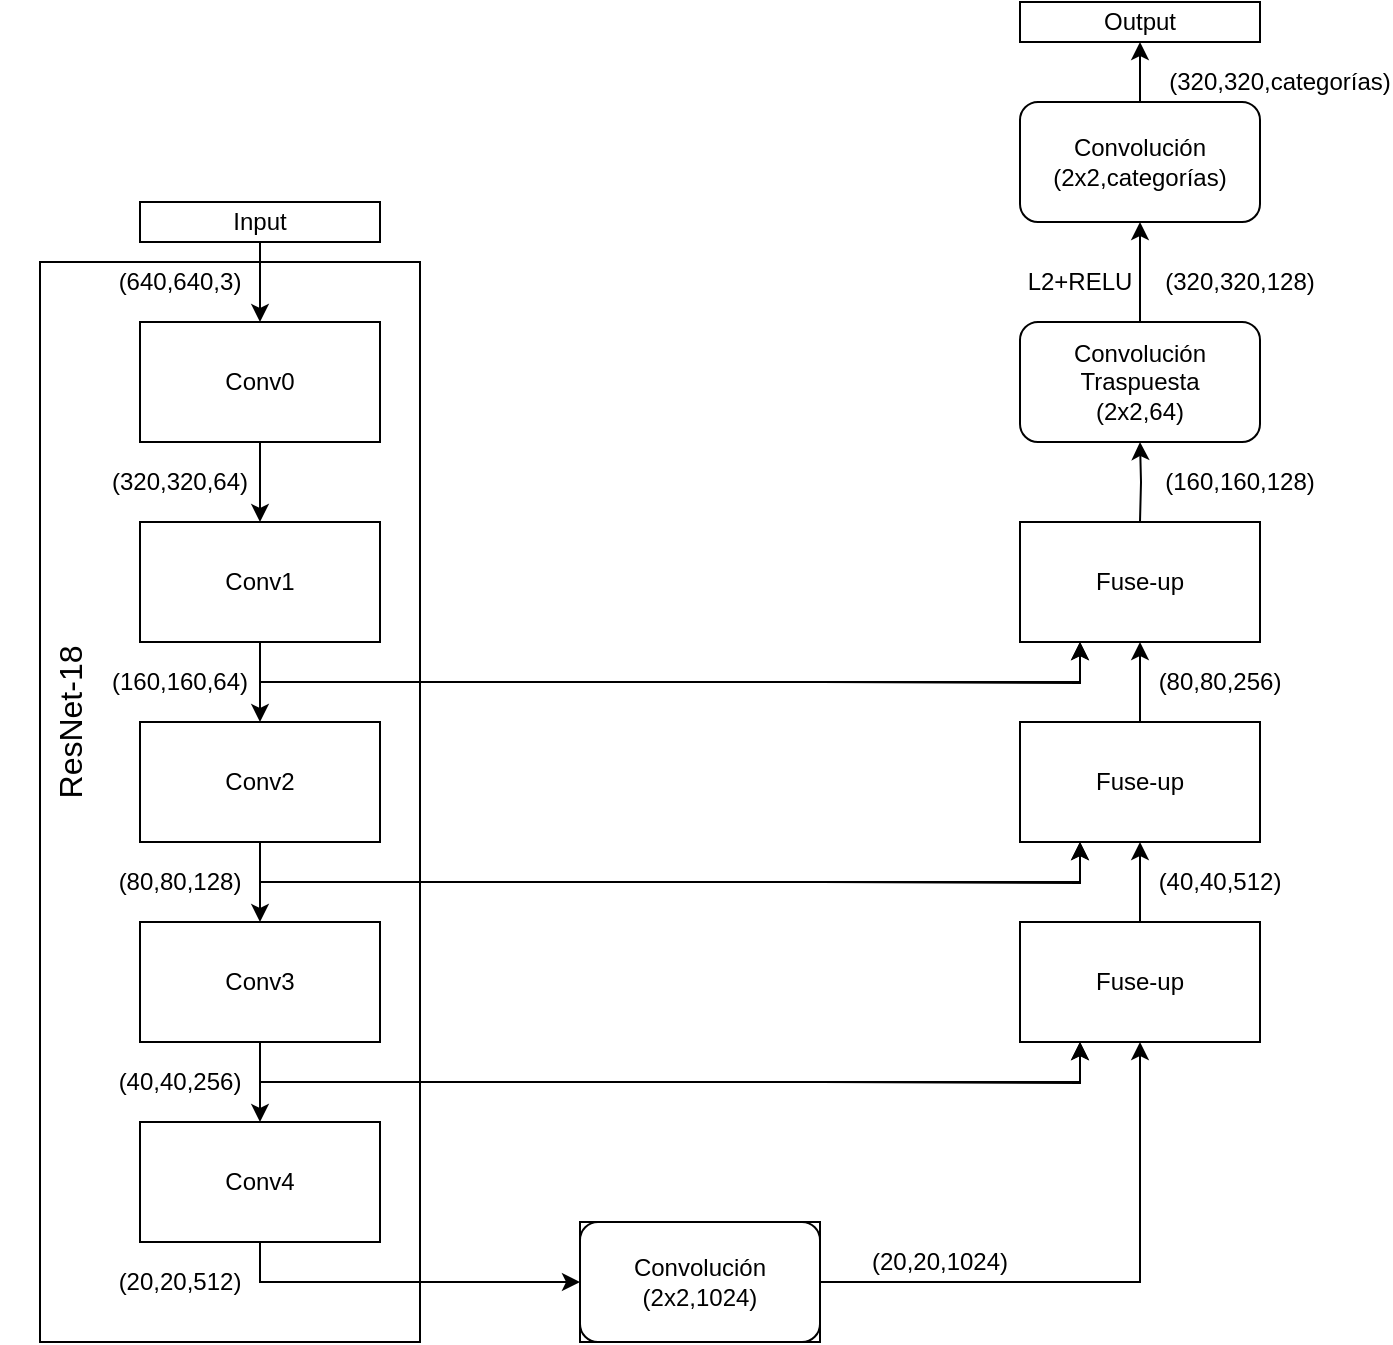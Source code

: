 <mxfile version="13.9.2" type="device" pages="2"><diagram id="hmMCSnsPNJcpCr6YKXEO" name="Page-1"><mxGraphModel dx="1422" dy="1865" grid="1" gridSize="10" guides="1" tooltips="1" connect="1" arrows="1" fold="1" page="1" pageScale="1" pageWidth="850" pageHeight="1100" math="0" shadow="0"><root><mxCell id="0"/><mxCell id="1" parent="0"/><mxCell id="dNM_J1vEn28DvA4uqvdx-1" value="" style="rounded=0;whiteSpace=wrap;html=1;fillColor=none;" parent="1" vertex="1"><mxGeometry x="70" y="83" width="190" height="540" as="geometry"/></mxCell><mxCell id="tcMPDzOzU07q1JCKf_pF-14" style="edgeStyle=orthogonalEdgeStyle;rounded=0;orthogonalLoop=1;jettySize=auto;html=1;exitX=0.5;exitY=1;exitDx=0;exitDy=0;" parent="1" source="tcMPDzOzU07q1JCKf_pF-1" target="tcMPDzOzU07q1JCKf_pF-2" edge="1"><mxGeometry relative="1" as="geometry"/></mxCell><mxCell id="tcMPDzOzU07q1JCKf_pF-1" value="Conv0" style="rounded=0;whiteSpace=wrap;html=1;" parent="1" vertex="1"><mxGeometry x="120" y="113" width="120" height="60" as="geometry"/></mxCell><mxCell id="tcMPDzOzU07q1JCKf_pF-16" style="edgeStyle=orthogonalEdgeStyle;rounded=0;orthogonalLoop=1;jettySize=auto;html=1;exitX=0.5;exitY=1;exitDx=0;exitDy=0;" parent="1" source="tcMPDzOzU07q1JCKf_pF-2" target="tcMPDzOzU07q1JCKf_pF-3" edge="1"><mxGeometry relative="1" as="geometry"/></mxCell><mxCell id="tcMPDzOzU07q1JCKf_pF-39" style="edgeStyle=orthogonalEdgeStyle;rounded=0;orthogonalLoop=1;jettySize=auto;html=1;exitX=0.5;exitY=1;exitDx=0;exitDy=0;" parent="1" source="tcMPDzOzU07q1JCKf_pF-2" edge="1"><mxGeometry relative="1" as="geometry"><mxPoint x="590" y="273" as="targetPoint"/><Array as="points"><mxPoint x="180" y="293"/></Array></mxGeometry></mxCell><mxCell id="tcMPDzOzU07q1JCKf_pF-2" value="Conv1" style="rounded=0;whiteSpace=wrap;html=1;" parent="1" vertex="1"><mxGeometry x="120" y="213" width="120" height="60" as="geometry"/></mxCell><mxCell id="tcMPDzOzU07q1JCKf_pF-17" style="edgeStyle=orthogonalEdgeStyle;rounded=0;orthogonalLoop=1;jettySize=auto;html=1;exitX=0.5;exitY=1;exitDx=0;exitDy=0;" parent="1" source="tcMPDzOzU07q1JCKf_pF-3" target="tcMPDzOzU07q1JCKf_pF-4" edge="1"><mxGeometry relative="1" as="geometry"/></mxCell><mxCell id="tcMPDzOzU07q1JCKf_pF-37" style="edgeStyle=orthogonalEdgeStyle;rounded=0;orthogonalLoop=1;jettySize=auto;html=1;exitX=0.5;exitY=1;exitDx=0;exitDy=0;entryX=0.25;entryY=1;entryDx=0;entryDy=0;" parent="1" source="tcMPDzOzU07q1JCKf_pF-3" target="tcMPDzOzU07q1JCKf_pF-8" edge="1"><mxGeometry relative="1" as="geometry"><mxPoint x="340" y="393" as="targetPoint"/><Array as="points"><mxPoint x="180" y="393"/><mxPoint x="590" y="393"/></Array></mxGeometry></mxCell><mxCell id="tcMPDzOzU07q1JCKf_pF-3" value="Conv2" style="rounded=0;whiteSpace=wrap;html=1;" parent="1" vertex="1"><mxGeometry x="120" y="313" width="120" height="60" as="geometry"/></mxCell><mxCell id="tcMPDzOzU07q1JCKf_pF-18" style="edgeStyle=orthogonalEdgeStyle;rounded=0;orthogonalLoop=1;jettySize=auto;html=1;exitX=0.5;exitY=1;exitDx=0;exitDy=0;entryX=0.5;entryY=0;entryDx=0;entryDy=0;" parent="1" source="tcMPDzOzU07q1JCKf_pF-4" target="tcMPDzOzU07q1JCKf_pF-5" edge="1"><mxGeometry relative="1" as="geometry"/></mxCell><mxCell id="tcMPDzOzU07q1JCKf_pF-27" style="edgeStyle=orthogonalEdgeStyle;rounded=0;orthogonalLoop=1;jettySize=auto;html=1;exitX=0.5;exitY=1;exitDx=0;exitDy=0;entryX=0.25;entryY=1;entryDx=0;entryDy=0;" parent="1" source="tcMPDzOzU07q1JCKf_pF-4" target="tcMPDzOzU07q1JCKf_pF-9" edge="1"><mxGeometry relative="1" as="geometry"><mxPoint x="340" y="493" as="targetPoint"/><Array as="points"><mxPoint x="180" y="493"/><mxPoint x="590" y="493"/></Array></mxGeometry></mxCell><mxCell id="tcMPDzOzU07q1JCKf_pF-4" value="Conv3" style="rounded=0;whiteSpace=wrap;html=1;" parent="1" vertex="1"><mxGeometry x="120" y="413" width="120" height="60" as="geometry"/></mxCell><mxCell id="tcMPDzOzU07q1JCKf_pF-20" style="edgeStyle=orthogonalEdgeStyle;rounded=0;orthogonalLoop=1;jettySize=auto;html=1;exitX=0.5;exitY=1;exitDx=0;exitDy=0;entryX=0;entryY=0.5;entryDx=0;entryDy=0;" parent="1" source="tcMPDzOzU07q1JCKf_pF-5" target="tcMPDzOzU07q1JCKf_pF-19" edge="1"><mxGeometry relative="1" as="geometry"/></mxCell><mxCell id="tcMPDzOzU07q1JCKf_pF-5" value="Conv4" style="rounded=0;whiteSpace=wrap;html=1;" parent="1" vertex="1"><mxGeometry x="120" y="513" width="120" height="60" as="geometry"/></mxCell><mxCell id="tcMPDzOzU07q1JCKf_pF-6" value="Output" style="rounded=0;whiteSpace=wrap;html=1;" parent="1" vertex="1"><mxGeometry x="560" y="-47" width="120" height="20" as="geometry"/></mxCell><mxCell id="tcMPDzOzU07q1JCKf_pF-7" value="Fuse-up" style="rounded=0;whiteSpace=wrap;html=1;" parent="1" vertex="1"><mxGeometry x="560" y="213" width="120" height="60" as="geometry"/></mxCell><mxCell id="tcMPDzOzU07q1JCKf_pF-35" style="edgeStyle=orthogonalEdgeStyle;rounded=0;orthogonalLoop=1;jettySize=auto;html=1;exitX=0.5;exitY=0;exitDx=0;exitDy=0;" parent="1" source="tcMPDzOzU07q1JCKf_pF-8" target="tcMPDzOzU07q1JCKf_pF-7" edge="1"><mxGeometry relative="1" as="geometry"/></mxCell><mxCell id="tcMPDzOzU07q1JCKf_pF-8" value="Fuse-up" style="rounded=0;whiteSpace=wrap;html=1;" parent="1" vertex="1"><mxGeometry x="560" y="313" width="120" height="60" as="geometry"/></mxCell><mxCell id="tcMPDzOzU07q1JCKf_pF-34" style="edgeStyle=orthogonalEdgeStyle;rounded=0;orthogonalLoop=1;jettySize=auto;html=1;exitX=0.5;exitY=0;exitDx=0;exitDy=0;entryX=0.5;entryY=1;entryDx=0;entryDy=0;" parent="1" source="tcMPDzOzU07q1JCKf_pF-9" target="tcMPDzOzU07q1JCKf_pF-8" edge="1"><mxGeometry relative="1" as="geometry"/></mxCell><mxCell id="tcMPDzOzU07q1JCKf_pF-9" value="Fuse-up" style="rounded=0;whiteSpace=wrap;html=1;" parent="1" vertex="1"><mxGeometry x="560" y="413" width="120" height="60" as="geometry"/></mxCell><mxCell id="tcMPDzOzU07q1JCKf_pF-11" value="(640,640,3)" style="text;html=1;strokeColor=none;fillColor=none;align=center;verticalAlign=middle;whiteSpace=wrap;rounded=0;" parent="1" vertex="1"><mxGeometry x="120" y="83" width="40" height="20" as="geometry"/></mxCell><mxCell id="tcMPDzOzU07q1JCKf_pF-12" value="" style="endArrow=classic;html=1;entryX=0.5;entryY=0;entryDx=0;entryDy=0;" parent="1" target="tcMPDzOzU07q1JCKf_pF-1" edge="1"><mxGeometry width="50" height="50" relative="1" as="geometry"><mxPoint x="180" y="73" as="sourcePoint"/><mxPoint x="430" y="193" as="targetPoint"/></mxGeometry></mxCell><mxCell id="tcMPDzOzU07q1JCKf_pF-13" value="Input" style="rounded=0;whiteSpace=wrap;html=1;" parent="1" vertex="1"><mxGeometry x="120" y="53" width="120" height="20" as="geometry"/></mxCell><mxCell id="tcMPDzOzU07q1JCKf_pF-15" value="(160,160,64)" style="text;html=1;strokeColor=none;fillColor=none;align=center;verticalAlign=middle;whiteSpace=wrap;rounded=0;" parent="1" vertex="1"><mxGeometry x="120" y="283" width="40" height="20" as="geometry"/></mxCell><mxCell id="tcMPDzOzU07q1JCKf_pF-24" style="edgeStyle=orthogonalEdgeStyle;rounded=0;orthogonalLoop=1;jettySize=auto;html=1;exitX=1;exitY=0.5;exitDx=0;exitDy=0;" parent="1" source="tcMPDzOzU07q1JCKf_pF-19" target="tcMPDzOzU07q1JCKf_pF-9" edge="1"><mxGeometry relative="1" as="geometry"><mxPoint x="620" y="573" as="targetPoint"/></mxGeometry></mxCell><mxCell id="tcMPDzOzU07q1JCKf_pF-19" value="Non-local" style="rounded=0;whiteSpace=wrap;html=1;" parent="1" vertex="1"><mxGeometry x="340" y="563" width="120" height="60" as="geometry"/></mxCell><mxCell id="tcMPDzOzU07q1JCKf_pF-23" value="(20,20,512)" style="text;html=1;strokeColor=none;fillColor=none;align=center;verticalAlign=middle;whiteSpace=wrap;rounded=0;" parent="1" vertex="1"><mxGeometry x="120" y="583" width="40" height="20" as="geometry"/></mxCell><mxCell id="tcMPDzOzU07q1JCKf_pF-25" value="&lt;div&gt;(20,20,1024)&lt;/div&gt;" style="text;html=1;strokeColor=none;fillColor=none;align=center;verticalAlign=middle;whiteSpace=wrap;rounded=0;" parent="1" vertex="1"><mxGeometry x="500" y="573" width="40" height="20" as="geometry"/></mxCell><mxCell id="tcMPDzOzU07q1JCKf_pF-29" style="edgeStyle=orthogonalEdgeStyle;rounded=0;orthogonalLoop=1;jettySize=auto;html=1;exitX=1;exitY=0.5;exitDx=0;exitDy=0;entryX=0.25;entryY=1;entryDx=0;entryDy=0;" parent="1" target="tcMPDzOzU07q1JCKf_pF-9" edge="1"><mxGeometry relative="1" as="geometry"><mxPoint x="460" y="493" as="sourcePoint"/></mxGeometry></mxCell><mxCell id="tcMPDzOzU07q1JCKf_pF-30" value="(40,40,256)" style="text;html=1;strokeColor=none;fillColor=none;align=center;verticalAlign=middle;whiteSpace=wrap;rounded=0;" parent="1" vertex="1"><mxGeometry x="120" y="483" width="40" height="20" as="geometry"/></mxCell><mxCell id="tcMPDzOzU07q1JCKf_pF-38" style="edgeStyle=orthogonalEdgeStyle;rounded=0;orthogonalLoop=1;jettySize=auto;html=1;exitX=1;exitY=0.5;exitDx=0;exitDy=0;entryX=0.25;entryY=1;entryDx=0;entryDy=0;" parent="1" target="tcMPDzOzU07q1JCKf_pF-8" edge="1"><mxGeometry relative="1" as="geometry"><mxPoint x="460" y="393" as="sourcePoint"/></mxGeometry></mxCell><mxCell id="tcMPDzOzU07q1JCKf_pF-40" style="edgeStyle=orthogonalEdgeStyle;rounded=0;orthogonalLoop=1;jettySize=auto;html=1;exitX=1;exitY=0.5;exitDx=0;exitDy=0;entryX=0.25;entryY=1;entryDx=0;entryDy=0;" parent="1" target="tcMPDzOzU07q1JCKf_pF-7" edge="1"><mxGeometry relative="1" as="geometry"><mxPoint x="460" y="293" as="sourcePoint"/></mxGeometry></mxCell><mxCell id="tcMPDzOzU07q1JCKf_pF-41" value="&lt;div&gt;(80,80,128)&lt;/div&gt;" style="text;html=1;strokeColor=none;fillColor=none;align=center;verticalAlign=middle;whiteSpace=wrap;rounded=0;" parent="1" vertex="1"><mxGeometry x="120" y="383" width="40" height="20" as="geometry"/></mxCell><mxCell id="tcMPDzOzU07q1JCKf_pF-45" value="(320,320,64)" style="text;html=1;strokeColor=none;fillColor=none;align=center;verticalAlign=middle;whiteSpace=wrap;rounded=0;" parent="1" vertex="1"><mxGeometry x="120" y="183" width="40" height="20" as="geometry"/></mxCell><mxCell id="tcMPDzOzU07q1JCKf_pF-48" value="(40,40,512)" style="text;html=1;strokeColor=none;fillColor=none;align=center;verticalAlign=middle;whiteSpace=wrap;rounded=0;" parent="1" vertex="1"><mxGeometry x="640" y="383" width="40" height="20" as="geometry"/></mxCell><mxCell id="tcMPDzOzU07q1JCKf_pF-50" value="&lt;div&gt;(80,80,256)&lt;/div&gt;" style="text;html=1;strokeColor=none;fillColor=none;align=center;verticalAlign=middle;whiteSpace=wrap;rounded=0;" parent="1" vertex="1"><mxGeometry x="640" y="283" width="40" height="20" as="geometry"/></mxCell><mxCell id="tcMPDzOzU07q1JCKf_pF-53" style="edgeStyle=orthogonalEdgeStyle;rounded=0;orthogonalLoop=1;jettySize=auto;html=1;exitX=0.5;exitY=0;exitDx=0;exitDy=0;" parent="1" source="tcMPDzOzU07q1JCKf_pF-51" target="tcMPDzOzU07q1JCKf_pF-6" edge="1"><mxGeometry relative="1" as="geometry"/></mxCell><mxCell id="tcMPDzOzU07q1JCKf_pF-51" value="&lt;div&gt;Convolución&lt;br&gt;&lt;/div&gt;&lt;div&gt;(2x2,categorías)&lt;br&gt;&lt;/div&gt;" style="rounded=1;whiteSpace=wrap;html=1;" parent="1" vertex="1"><mxGeometry x="560" y="3" width="120" height="60" as="geometry"/></mxCell><mxCell id="tcMPDzOzU07q1JCKf_pF-54" value="(320,320,categorías)" style="text;html=1;strokeColor=none;fillColor=none;align=center;verticalAlign=middle;whiteSpace=wrap;rounded=0;" parent="1" vertex="1"><mxGeometry x="670" y="-17" width="40" height="20" as="geometry"/></mxCell><mxCell id="dNM_J1vEn28DvA4uqvdx-2" value="&lt;font style=&quot;font-size: 16px&quot;&gt;ResNet&lt;/font&gt;&lt;font style=&quot;font-size: 16px&quot;&gt;-18&lt;/font&gt;" style="text;html=1;strokeColor=none;fillColor=none;align=center;verticalAlign=middle;whiteSpace=wrap;rounded=0;horizontal=0;" parent="1" vertex="1"><mxGeometry x="50" y="303" width="70" height="20" as="geometry"/></mxCell><mxCell id="WZL5G8lqa4824-Vo1bd3-4" value="&lt;div&gt;Convolución&lt;/div&gt;&lt;div&gt;(2x2,1024)&lt;br&gt;&lt;/div&gt;" style="rounded=1;whiteSpace=wrap;html=1;" parent="1" vertex="1"><mxGeometry x="340" y="563" width="120" height="60" as="geometry"/></mxCell><mxCell id="VG1Eko2y_wrayql-NZik-1" style="edgeStyle=orthogonalEdgeStyle;rounded=0;orthogonalLoop=1;jettySize=auto;html=1;entryX=0.5;entryY=1;entryDx=0;entryDy=0;" edge="1" parent="1" target="VG1Eko2y_wrayql-NZik-5"><mxGeometry relative="1" as="geometry"><mxPoint x="620" y="170" as="targetPoint"/><mxPoint x="620" y="213" as="sourcePoint"/></mxGeometry></mxCell><mxCell id="VG1Eko2y_wrayql-NZik-2" value="&lt;div&gt;(160,160,128)&lt;/div&gt;" style="text;html=1;strokeColor=none;fillColor=none;align=center;verticalAlign=middle;whiteSpace=wrap;rounded=0;" vertex="1" parent="1"><mxGeometry x="650" y="183" width="40" height="20" as="geometry"/></mxCell><mxCell id="VG1Eko2y_wrayql-NZik-3" style="edgeStyle=orthogonalEdgeStyle;rounded=0;orthogonalLoop=1;jettySize=auto;html=1;entryX=0.5;entryY=1;entryDx=0;entryDy=0;" edge="1" parent="1" source="VG1Eko2y_wrayql-NZik-5"><mxGeometry relative="1" as="geometry"><mxPoint x="620" y="110" as="sourcePoint"/><mxPoint x="620" y="63" as="targetPoint"/></mxGeometry></mxCell><mxCell id="VG1Eko2y_wrayql-NZik-4" value="&lt;div&gt;(320,320,128)&lt;/div&gt;" style="text;html=1;strokeColor=none;fillColor=none;align=center;verticalAlign=middle;whiteSpace=wrap;rounded=0;" vertex="1" parent="1"><mxGeometry x="650" y="83" width="40" height="20" as="geometry"/></mxCell><mxCell id="VG1Eko2y_wrayql-NZik-5" value="&lt;div&gt;Convolución&lt;/div&gt;&lt;div&gt;Traspuesta&lt;br&gt;&lt;/div&gt;&lt;div&gt;(2x2,64)&lt;br&gt;&lt;/div&gt;" style="rounded=1;whiteSpace=wrap;html=1;" vertex="1" parent="1"><mxGeometry x="560" y="113" width="120" height="60" as="geometry"/></mxCell><mxCell id="VG1Eko2y_wrayql-NZik-6" value="L2+RELU" style="text;html=1;strokeColor=none;fillColor=none;align=center;verticalAlign=middle;whiteSpace=wrap;rounded=0;" vertex="1" parent="1"><mxGeometry x="570" y="83" width="40" height="20" as="geometry"/></mxCell></root></mxGraphModel></diagram><diagram id="wfsUBu5mWRZKpayJvTtz" name="Page-2"><mxGraphModel dx="1422" dy="794" grid="1" gridSize="10" guides="1" tooltips="1" connect="1" arrows="1" fold="1" page="1" pageScale="1" pageWidth="850" pageHeight="1100" math="0" shadow="0"><root><mxCell id="K46hwAUYnZ-i0ehXtEKi-0"/><mxCell id="K46hwAUYnZ-i0ehXtEKi-1" parent="K46hwAUYnZ-i0ehXtEKi-0"/><mxCell id="K46hwAUYnZ-i0ehXtEKi-2" value="&lt;div&gt;Convolución&lt;/div&gt;&lt;div&gt;(2x2,128)&lt;br&gt;&lt;/div&gt;" style="rounded=1;whiteSpace=wrap;html=1;" vertex="1" parent="K46hwAUYnZ-i0ehXtEKi-1"><mxGeometry x="340" y="230" width="120" height="60" as="geometry"/></mxCell><mxCell id="K46hwAUYnZ-i0ehXtEKi-3" value="&lt;div&gt;Convolución&lt;/div&gt;&lt;div&gt;(2x2,256)&lt;br&gt;&lt;/div&gt;" style="rounded=1;whiteSpace=wrap;html=1;" vertex="1" parent="K46hwAUYnZ-i0ehXtEKi-1"><mxGeometry x="340" y="330" width="120" height="60" as="geometry"/></mxCell><mxCell id="K46hwAUYnZ-i0ehXtEKi-4" value="&lt;div&gt;Convolución&lt;/div&gt;&lt;div&gt;(2x2,512)&lt;br&gt;&lt;/div&gt;" style="rounded=1;whiteSpace=wrap;html=1;" vertex="1" parent="K46hwAUYnZ-i0ehXtEKi-1"><mxGeometry x="340" y="430" width="120" height="60" as="geometry"/></mxCell><mxCell id="K46hwAUYnZ-i0ehXtEKi-5" value="&lt;div&gt;Convolución&lt;/div&gt;&lt;div&gt;(2x2,1024)&lt;br&gt;&lt;/div&gt;" style="rounded=1;whiteSpace=wrap;html=1;" vertex="1" parent="K46hwAUYnZ-i0ehXtEKi-1"><mxGeometry x="340" y="530" width="120" height="60" as="geometry"/></mxCell></root></mxGraphModel></diagram></mxfile>